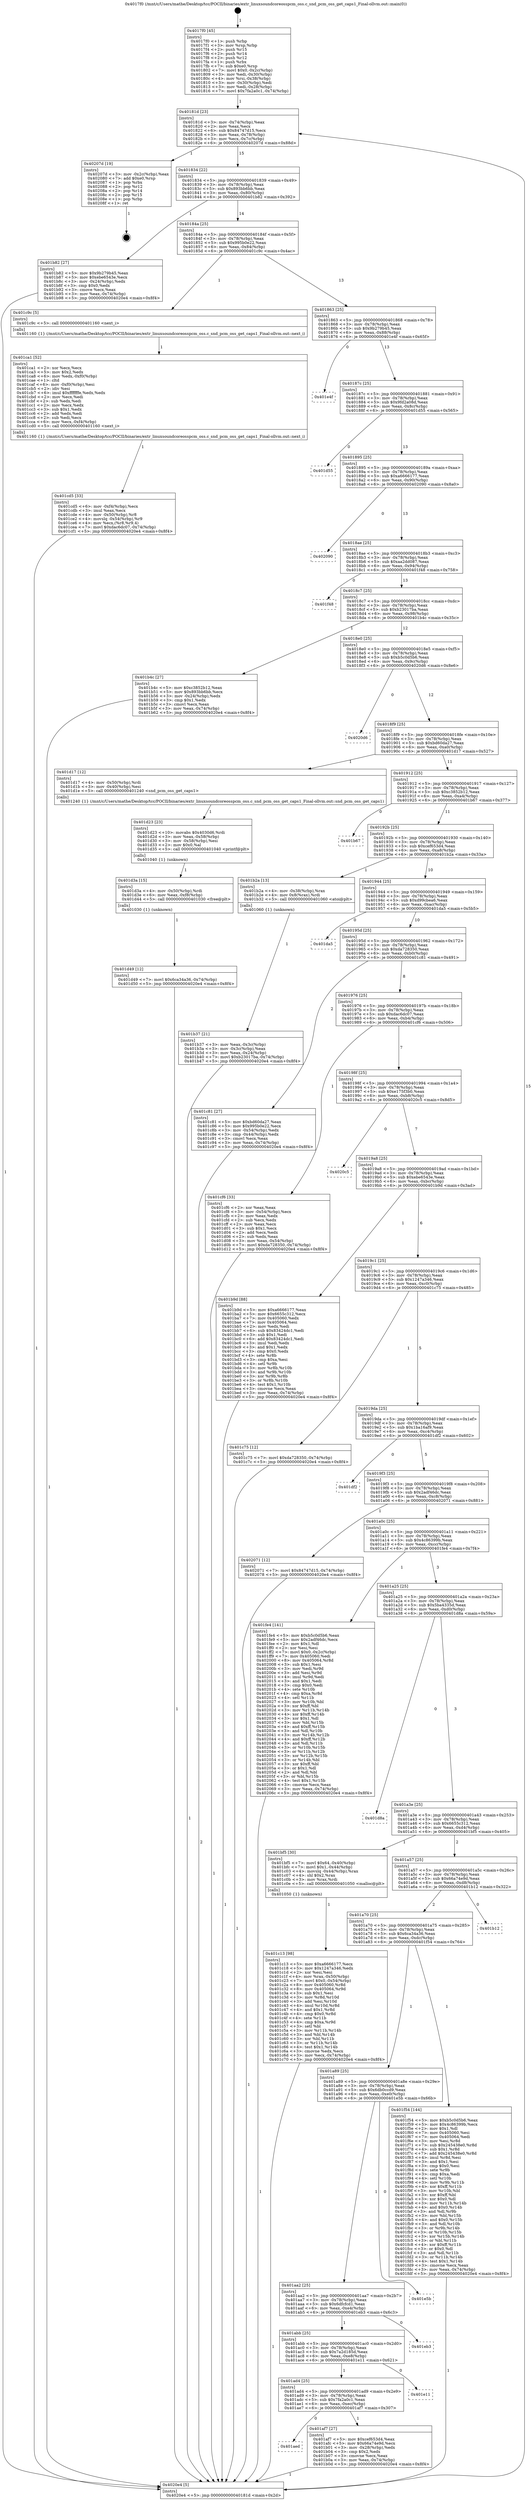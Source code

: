 digraph "0x4017f0" {
  label = "0x4017f0 (/mnt/c/Users/mathe/Desktop/tcc/POCII/binaries/extr_linuxsoundcoreosspcm_oss.c_snd_pcm_oss_get_caps1_Final-ollvm.out::main(0))"
  labelloc = "t"
  node[shape=record]

  Entry [label="",width=0.3,height=0.3,shape=circle,fillcolor=black,style=filled]
  "0x40181d" [label="{
     0x40181d [23]\l
     | [instrs]\l
     &nbsp;&nbsp;0x40181d \<+3\>: mov -0x74(%rbp),%eax\l
     &nbsp;&nbsp;0x401820 \<+2\>: mov %eax,%ecx\l
     &nbsp;&nbsp;0x401822 \<+6\>: sub $0x84747d15,%ecx\l
     &nbsp;&nbsp;0x401828 \<+3\>: mov %eax,-0x78(%rbp)\l
     &nbsp;&nbsp;0x40182b \<+3\>: mov %ecx,-0x7c(%rbp)\l
     &nbsp;&nbsp;0x40182e \<+6\>: je 000000000040207d \<main+0x88d\>\l
  }"]
  "0x40207d" [label="{
     0x40207d [19]\l
     | [instrs]\l
     &nbsp;&nbsp;0x40207d \<+3\>: mov -0x2c(%rbp),%eax\l
     &nbsp;&nbsp;0x402080 \<+7\>: add $0xe0,%rsp\l
     &nbsp;&nbsp;0x402087 \<+1\>: pop %rbx\l
     &nbsp;&nbsp;0x402088 \<+2\>: pop %r12\l
     &nbsp;&nbsp;0x40208a \<+2\>: pop %r14\l
     &nbsp;&nbsp;0x40208c \<+2\>: pop %r15\l
     &nbsp;&nbsp;0x40208e \<+1\>: pop %rbp\l
     &nbsp;&nbsp;0x40208f \<+1\>: ret\l
  }"]
  "0x401834" [label="{
     0x401834 [22]\l
     | [instrs]\l
     &nbsp;&nbsp;0x401834 \<+5\>: jmp 0000000000401839 \<main+0x49\>\l
     &nbsp;&nbsp;0x401839 \<+3\>: mov -0x78(%rbp),%eax\l
     &nbsp;&nbsp;0x40183c \<+5\>: sub $0x893bb6bb,%eax\l
     &nbsp;&nbsp;0x401841 \<+3\>: mov %eax,-0x80(%rbp)\l
     &nbsp;&nbsp;0x401844 \<+6\>: je 0000000000401b82 \<main+0x392\>\l
  }"]
  Exit [label="",width=0.3,height=0.3,shape=circle,fillcolor=black,style=filled,peripheries=2]
  "0x401b82" [label="{
     0x401b82 [27]\l
     | [instrs]\l
     &nbsp;&nbsp;0x401b82 \<+5\>: mov $0x9b279b45,%eax\l
     &nbsp;&nbsp;0x401b87 \<+5\>: mov $0xebe6543e,%ecx\l
     &nbsp;&nbsp;0x401b8c \<+3\>: mov -0x24(%rbp),%edx\l
     &nbsp;&nbsp;0x401b8f \<+3\>: cmp $0x0,%edx\l
     &nbsp;&nbsp;0x401b92 \<+3\>: cmove %ecx,%eax\l
     &nbsp;&nbsp;0x401b95 \<+3\>: mov %eax,-0x74(%rbp)\l
     &nbsp;&nbsp;0x401b98 \<+5\>: jmp 00000000004020e4 \<main+0x8f4\>\l
  }"]
  "0x40184a" [label="{
     0x40184a [25]\l
     | [instrs]\l
     &nbsp;&nbsp;0x40184a \<+5\>: jmp 000000000040184f \<main+0x5f\>\l
     &nbsp;&nbsp;0x40184f \<+3\>: mov -0x78(%rbp),%eax\l
     &nbsp;&nbsp;0x401852 \<+5\>: sub $0x995b0e22,%eax\l
     &nbsp;&nbsp;0x401857 \<+6\>: mov %eax,-0x84(%rbp)\l
     &nbsp;&nbsp;0x40185d \<+6\>: je 0000000000401c9c \<main+0x4ac\>\l
  }"]
  "0x401d49" [label="{
     0x401d49 [12]\l
     | [instrs]\l
     &nbsp;&nbsp;0x401d49 \<+7\>: movl $0x6ca34a36,-0x74(%rbp)\l
     &nbsp;&nbsp;0x401d50 \<+5\>: jmp 00000000004020e4 \<main+0x8f4\>\l
  }"]
  "0x401c9c" [label="{
     0x401c9c [5]\l
     | [instrs]\l
     &nbsp;&nbsp;0x401c9c \<+5\>: call 0000000000401160 \<next_i\>\l
     | [calls]\l
     &nbsp;&nbsp;0x401160 \{1\} (/mnt/c/Users/mathe/Desktop/tcc/POCII/binaries/extr_linuxsoundcoreosspcm_oss.c_snd_pcm_oss_get_caps1_Final-ollvm.out::next_i)\l
  }"]
  "0x401863" [label="{
     0x401863 [25]\l
     | [instrs]\l
     &nbsp;&nbsp;0x401863 \<+5\>: jmp 0000000000401868 \<main+0x78\>\l
     &nbsp;&nbsp;0x401868 \<+3\>: mov -0x78(%rbp),%eax\l
     &nbsp;&nbsp;0x40186b \<+5\>: sub $0x9b279b45,%eax\l
     &nbsp;&nbsp;0x401870 \<+6\>: mov %eax,-0x88(%rbp)\l
     &nbsp;&nbsp;0x401876 \<+6\>: je 0000000000401e4f \<main+0x65f\>\l
  }"]
  "0x401d3a" [label="{
     0x401d3a [15]\l
     | [instrs]\l
     &nbsp;&nbsp;0x401d3a \<+4\>: mov -0x50(%rbp),%rdi\l
     &nbsp;&nbsp;0x401d3e \<+6\>: mov %eax,-0xf8(%rbp)\l
     &nbsp;&nbsp;0x401d44 \<+5\>: call 0000000000401030 \<free@plt\>\l
     | [calls]\l
     &nbsp;&nbsp;0x401030 \{1\} (unknown)\l
  }"]
  "0x401e4f" [label="{
     0x401e4f\l
  }", style=dashed]
  "0x40187c" [label="{
     0x40187c [25]\l
     | [instrs]\l
     &nbsp;&nbsp;0x40187c \<+5\>: jmp 0000000000401881 \<main+0x91\>\l
     &nbsp;&nbsp;0x401881 \<+3\>: mov -0x78(%rbp),%eax\l
     &nbsp;&nbsp;0x401884 \<+5\>: sub $0x9fd2a08d,%eax\l
     &nbsp;&nbsp;0x401889 \<+6\>: mov %eax,-0x8c(%rbp)\l
     &nbsp;&nbsp;0x40188f \<+6\>: je 0000000000401d55 \<main+0x565\>\l
  }"]
  "0x401d23" [label="{
     0x401d23 [23]\l
     | [instrs]\l
     &nbsp;&nbsp;0x401d23 \<+10\>: movabs $0x4030d6,%rdi\l
     &nbsp;&nbsp;0x401d2d \<+3\>: mov %eax,-0x58(%rbp)\l
     &nbsp;&nbsp;0x401d30 \<+3\>: mov -0x58(%rbp),%esi\l
     &nbsp;&nbsp;0x401d33 \<+2\>: mov $0x0,%al\l
     &nbsp;&nbsp;0x401d35 \<+5\>: call 0000000000401040 \<printf@plt\>\l
     | [calls]\l
     &nbsp;&nbsp;0x401040 \{1\} (unknown)\l
  }"]
  "0x401d55" [label="{
     0x401d55\l
  }", style=dashed]
  "0x401895" [label="{
     0x401895 [25]\l
     | [instrs]\l
     &nbsp;&nbsp;0x401895 \<+5\>: jmp 000000000040189a \<main+0xaa\>\l
     &nbsp;&nbsp;0x40189a \<+3\>: mov -0x78(%rbp),%eax\l
     &nbsp;&nbsp;0x40189d \<+5\>: sub $0xa6666177,%eax\l
     &nbsp;&nbsp;0x4018a2 \<+6\>: mov %eax,-0x90(%rbp)\l
     &nbsp;&nbsp;0x4018a8 \<+6\>: je 0000000000402090 \<main+0x8a0\>\l
  }"]
  "0x401cd5" [label="{
     0x401cd5 [33]\l
     | [instrs]\l
     &nbsp;&nbsp;0x401cd5 \<+6\>: mov -0xf4(%rbp),%ecx\l
     &nbsp;&nbsp;0x401cdb \<+3\>: imul %eax,%ecx\l
     &nbsp;&nbsp;0x401cde \<+4\>: mov -0x50(%rbp),%r8\l
     &nbsp;&nbsp;0x401ce2 \<+4\>: movslq -0x54(%rbp),%r9\l
     &nbsp;&nbsp;0x401ce6 \<+4\>: mov %ecx,(%r8,%r9,4)\l
     &nbsp;&nbsp;0x401cea \<+7\>: movl $0xdac6dc07,-0x74(%rbp)\l
     &nbsp;&nbsp;0x401cf1 \<+5\>: jmp 00000000004020e4 \<main+0x8f4\>\l
  }"]
  "0x402090" [label="{
     0x402090\l
  }", style=dashed]
  "0x4018ae" [label="{
     0x4018ae [25]\l
     | [instrs]\l
     &nbsp;&nbsp;0x4018ae \<+5\>: jmp 00000000004018b3 \<main+0xc3\>\l
     &nbsp;&nbsp;0x4018b3 \<+3\>: mov -0x78(%rbp),%eax\l
     &nbsp;&nbsp;0x4018b6 \<+5\>: sub $0xaa2dd087,%eax\l
     &nbsp;&nbsp;0x4018bb \<+6\>: mov %eax,-0x94(%rbp)\l
     &nbsp;&nbsp;0x4018c1 \<+6\>: je 0000000000401f48 \<main+0x758\>\l
  }"]
  "0x401ca1" [label="{
     0x401ca1 [52]\l
     | [instrs]\l
     &nbsp;&nbsp;0x401ca1 \<+2\>: xor %ecx,%ecx\l
     &nbsp;&nbsp;0x401ca3 \<+5\>: mov $0x2,%edx\l
     &nbsp;&nbsp;0x401ca8 \<+6\>: mov %edx,-0xf0(%rbp)\l
     &nbsp;&nbsp;0x401cae \<+1\>: cltd\l
     &nbsp;&nbsp;0x401caf \<+6\>: mov -0xf0(%rbp),%esi\l
     &nbsp;&nbsp;0x401cb5 \<+2\>: idiv %esi\l
     &nbsp;&nbsp;0x401cb7 \<+6\>: imul $0xfffffffe,%edx,%edx\l
     &nbsp;&nbsp;0x401cbd \<+2\>: mov %ecx,%edi\l
     &nbsp;&nbsp;0x401cbf \<+2\>: sub %edx,%edi\l
     &nbsp;&nbsp;0x401cc1 \<+2\>: mov %ecx,%edx\l
     &nbsp;&nbsp;0x401cc3 \<+3\>: sub $0x1,%edx\l
     &nbsp;&nbsp;0x401cc6 \<+2\>: add %edx,%edi\l
     &nbsp;&nbsp;0x401cc8 \<+2\>: sub %edi,%ecx\l
     &nbsp;&nbsp;0x401cca \<+6\>: mov %ecx,-0xf4(%rbp)\l
     &nbsp;&nbsp;0x401cd0 \<+5\>: call 0000000000401160 \<next_i\>\l
     | [calls]\l
     &nbsp;&nbsp;0x401160 \{1\} (/mnt/c/Users/mathe/Desktop/tcc/POCII/binaries/extr_linuxsoundcoreosspcm_oss.c_snd_pcm_oss_get_caps1_Final-ollvm.out::next_i)\l
  }"]
  "0x401f48" [label="{
     0x401f48\l
  }", style=dashed]
  "0x4018c7" [label="{
     0x4018c7 [25]\l
     | [instrs]\l
     &nbsp;&nbsp;0x4018c7 \<+5\>: jmp 00000000004018cc \<main+0xdc\>\l
     &nbsp;&nbsp;0x4018cc \<+3\>: mov -0x78(%rbp),%eax\l
     &nbsp;&nbsp;0x4018cf \<+5\>: sub $0xb23017ba,%eax\l
     &nbsp;&nbsp;0x4018d4 \<+6\>: mov %eax,-0x98(%rbp)\l
     &nbsp;&nbsp;0x4018da \<+6\>: je 0000000000401b4c \<main+0x35c\>\l
  }"]
  "0x401c13" [label="{
     0x401c13 [98]\l
     | [instrs]\l
     &nbsp;&nbsp;0x401c13 \<+5\>: mov $0xa6666177,%ecx\l
     &nbsp;&nbsp;0x401c18 \<+5\>: mov $0x1247a346,%edx\l
     &nbsp;&nbsp;0x401c1d \<+2\>: xor %esi,%esi\l
     &nbsp;&nbsp;0x401c1f \<+4\>: mov %rax,-0x50(%rbp)\l
     &nbsp;&nbsp;0x401c23 \<+7\>: movl $0x0,-0x54(%rbp)\l
     &nbsp;&nbsp;0x401c2a \<+8\>: mov 0x405060,%r8d\l
     &nbsp;&nbsp;0x401c32 \<+8\>: mov 0x405064,%r9d\l
     &nbsp;&nbsp;0x401c3a \<+3\>: sub $0x1,%esi\l
     &nbsp;&nbsp;0x401c3d \<+3\>: mov %r8d,%r10d\l
     &nbsp;&nbsp;0x401c40 \<+3\>: add %esi,%r10d\l
     &nbsp;&nbsp;0x401c43 \<+4\>: imul %r10d,%r8d\l
     &nbsp;&nbsp;0x401c47 \<+4\>: and $0x1,%r8d\l
     &nbsp;&nbsp;0x401c4b \<+4\>: cmp $0x0,%r8d\l
     &nbsp;&nbsp;0x401c4f \<+4\>: sete %r11b\l
     &nbsp;&nbsp;0x401c53 \<+4\>: cmp $0xa,%r9d\l
     &nbsp;&nbsp;0x401c57 \<+3\>: setl %bl\l
     &nbsp;&nbsp;0x401c5a \<+3\>: mov %r11b,%r14b\l
     &nbsp;&nbsp;0x401c5d \<+3\>: and %bl,%r14b\l
     &nbsp;&nbsp;0x401c60 \<+3\>: xor %bl,%r11b\l
     &nbsp;&nbsp;0x401c63 \<+3\>: or %r11b,%r14b\l
     &nbsp;&nbsp;0x401c66 \<+4\>: test $0x1,%r14b\l
     &nbsp;&nbsp;0x401c6a \<+3\>: cmovne %edx,%ecx\l
     &nbsp;&nbsp;0x401c6d \<+3\>: mov %ecx,-0x74(%rbp)\l
     &nbsp;&nbsp;0x401c70 \<+5\>: jmp 00000000004020e4 \<main+0x8f4\>\l
  }"]
  "0x401b4c" [label="{
     0x401b4c [27]\l
     | [instrs]\l
     &nbsp;&nbsp;0x401b4c \<+5\>: mov $0xc3852b12,%eax\l
     &nbsp;&nbsp;0x401b51 \<+5\>: mov $0x893bb6bb,%ecx\l
     &nbsp;&nbsp;0x401b56 \<+3\>: mov -0x24(%rbp),%edx\l
     &nbsp;&nbsp;0x401b59 \<+3\>: cmp $0x1,%edx\l
     &nbsp;&nbsp;0x401b5c \<+3\>: cmovl %ecx,%eax\l
     &nbsp;&nbsp;0x401b5f \<+3\>: mov %eax,-0x74(%rbp)\l
     &nbsp;&nbsp;0x401b62 \<+5\>: jmp 00000000004020e4 \<main+0x8f4\>\l
  }"]
  "0x4018e0" [label="{
     0x4018e0 [25]\l
     | [instrs]\l
     &nbsp;&nbsp;0x4018e0 \<+5\>: jmp 00000000004018e5 \<main+0xf5\>\l
     &nbsp;&nbsp;0x4018e5 \<+3\>: mov -0x78(%rbp),%eax\l
     &nbsp;&nbsp;0x4018e8 \<+5\>: sub $0xb5c0d5b6,%eax\l
     &nbsp;&nbsp;0x4018ed \<+6\>: mov %eax,-0x9c(%rbp)\l
     &nbsp;&nbsp;0x4018f3 \<+6\>: je 00000000004020d6 \<main+0x8e6\>\l
  }"]
  "0x401b37" [label="{
     0x401b37 [21]\l
     | [instrs]\l
     &nbsp;&nbsp;0x401b37 \<+3\>: mov %eax,-0x3c(%rbp)\l
     &nbsp;&nbsp;0x401b3a \<+3\>: mov -0x3c(%rbp),%eax\l
     &nbsp;&nbsp;0x401b3d \<+3\>: mov %eax,-0x24(%rbp)\l
     &nbsp;&nbsp;0x401b40 \<+7\>: movl $0xb23017ba,-0x74(%rbp)\l
     &nbsp;&nbsp;0x401b47 \<+5\>: jmp 00000000004020e4 \<main+0x8f4\>\l
  }"]
  "0x4020d6" [label="{
     0x4020d6\l
  }", style=dashed]
  "0x4018f9" [label="{
     0x4018f9 [25]\l
     | [instrs]\l
     &nbsp;&nbsp;0x4018f9 \<+5\>: jmp 00000000004018fe \<main+0x10e\>\l
     &nbsp;&nbsp;0x4018fe \<+3\>: mov -0x78(%rbp),%eax\l
     &nbsp;&nbsp;0x401901 \<+5\>: sub $0xbd60da27,%eax\l
     &nbsp;&nbsp;0x401906 \<+6\>: mov %eax,-0xa0(%rbp)\l
     &nbsp;&nbsp;0x40190c \<+6\>: je 0000000000401d17 \<main+0x527\>\l
  }"]
  "0x4017f0" [label="{
     0x4017f0 [45]\l
     | [instrs]\l
     &nbsp;&nbsp;0x4017f0 \<+1\>: push %rbp\l
     &nbsp;&nbsp;0x4017f1 \<+3\>: mov %rsp,%rbp\l
     &nbsp;&nbsp;0x4017f4 \<+2\>: push %r15\l
     &nbsp;&nbsp;0x4017f6 \<+2\>: push %r14\l
     &nbsp;&nbsp;0x4017f8 \<+2\>: push %r12\l
     &nbsp;&nbsp;0x4017fa \<+1\>: push %rbx\l
     &nbsp;&nbsp;0x4017fb \<+7\>: sub $0xe0,%rsp\l
     &nbsp;&nbsp;0x401802 \<+7\>: movl $0x0,-0x2c(%rbp)\l
     &nbsp;&nbsp;0x401809 \<+3\>: mov %edi,-0x30(%rbp)\l
     &nbsp;&nbsp;0x40180c \<+4\>: mov %rsi,-0x38(%rbp)\l
     &nbsp;&nbsp;0x401810 \<+3\>: mov -0x30(%rbp),%edi\l
     &nbsp;&nbsp;0x401813 \<+3\>: mov %edi,-0x28(%rbp)\l
     &nbsp;&nbsp;0x401816 \<+7\>: movl $0x7fa2a0c1,-0x74(%rbp)\l
  }"]
  "0x401d17" [label="{
     0x401d17 [12]\l
     | [instrs]\l
     &nbsp;&nbsp;0x401d17 \<+4\>: mov -0x50(%rbp),%rdi\l
     &nbsp;&nbsp;0x401d1b \<+3\>: mov -0x40(%rbp),%esi\l
     &nbsp;&nbsp;0x401d1e \<+5\>: call 0000000000401240 \<snd_pcm_oss_get_caps1\>\l
     | [calls]\l
     &nbsp;&nbsp;0x401240 \{1\} (/mnt/c/Users/mathe/Desktop/tcc/POCII/binaries/extr_linuxsoundcoreosspcm_oss.c_snd_pcm_oss_get_caps1_Final-ollvm.out::snd_pcm_oss_get_caps1)\l
  }"]
  "0x401912" [label="{
     0x401912 [25]\l
     | [instrs]\l
     &nbsp;&nbsp;0x401912 \<+5\>: jmp 0000000000401917 \<main+0x127\>\l
     &nbsp;&nbsp;0x401917 \<+3\>: mov -0x78(%rbp),%eax\l
     &nbsp;&nbsp;0x40191a \<+5\>: sub $0xc3852b12,%eax\l
     &nbsp;&nbsp;0x40191f \<+6\>: mov %eax,-0xa4(%rbp)\l
     &nbsp;&nbsp;0x401925 \<+6\>: je 0000000000401b67 \<main+0x377\>\l
  }"]
  "0x4020e4" [label="{
     0x4020e4 [5]\l
     | [instrs]\l
     &nbsp;&nbsp;0x4020e4 \<+5\>: jmp 000000000040181d \<main+0x2d\>\l
  }"]
  "0x401b67" [label="{
     0x401b67\l
  }", style=dashed]
  "0x40192b" [label="{
     0x40192b [25]\l
     | [instrs]\l
     &nbsp;&nbsp;0x40192b \<+5\>: jmp 0000000000401930 \<main+0x140\>\l
     &nbsp;&nbsp;0x401930 \<+3\>: mov -0x78(%rbp),%eax\l
     &nbsp;&nbsp;0x401933 \<+5\>: sub $0xcef653d4,%eax\l
     &nbsp;&nbsp;0x401938 \<+6\>: mov %eax,-0xa8(%rbp)\l
     &nbsp;&nbsp;0x40193e \<+6\>: je 0000000000401b2a \<main+0x33a\>\l
  }"]
  "0x401aed" [label="{
     0x401aed\l
  }", style=dashed]
  "0x401b2a" [label="{
     0x401b2a [13]\l
     | [instrs]\l
     &nbsp;&nbsp;0x401b2a \<+4\>: mov -0x38(%rbp),%rax\l
     &nbsp;&nbsp;0x401b2e \<+4\>: mov 0x8(%rax),%rdi\l
     &nbsp;&nbsp;0x401b32 \<+5\>: call 0000000000401060 \<atoi@plt\>\l
     | [calls]\l
     &nbsp;&nbsp;0x401060 \{1\} (unknown)\l
  }"]
  "0x401944" [label="{
     0x401944 [25]\l
     | [instrs]\l
     &nbsp;&nbsp;0x401944 \<+5\>: jmp 0000000000401949 \<main+0x159\>\l
     &nbsp;&nbsp;0x401949 \<+3\>: mov -0x78(%rbp),%eax\l
     &nbsp;&nbsp;0x40194c \<+5\>: sub $0xd99cbea6,%eax\l
     &nbsp;&nbsp;0x401951 \<+6\>: mov %eax,-0xac(%rbp)\l
     &nbsp;&nbsp;0x401957 \<+6\>: je 0000000000401da5 \<main+0x5b5\>\l
  }"]
  "0x401af7" [label="{
     0x401af7 [27]\l
     | [instrs]\l
     &nbsp;&nbsp;0x401af7 \<+5\>: mov $0xcef653d4,%eax\l
     &nbsp;&nbsp;0x401afc \<+5\>: mov $0x66a74e9d,%ecx\l
     &nbsp;&nbsp;0x401b01 \<+3\>: mov -0x28(%rbp),%edx\l
     &nbsp;&nbsp;0x401b04 \<+3\>: cmp $0x2,%edx\l
     &nbsp;&nbsp;0x401b07 \<+3\>: cmovne %ecx,%eax\l
     &nbsp;&nbsp;0x401b0a \<+3\>: mov %eax,-0x74(%rbp)\l
     &nbsp;&nbsp;0x401b0d \<+5\>: jmp 00000000004020e4 \<main+0x8f4\>\l
  }"]
  "0x401da5" [label="{
     0x401da5\l
  }", style=dashed]
  "0x40195d" [label="{
     0x40195d [25]\l
     | [instrs]\l
     &nbsp;&nbsp;0x40195d \<+5\>: jmp 0000000000401962 \<main+0x172\>\l
     &nbsp;&nbsp;0x401962 \<+3\>: mov -0x78(%rbp),%eax\l
     &nbsp;&nbsp;0x401965 \<+5\>: sub $0xda728350,%eax\l
     &nbsp;&nbsp;0x40196a \<+6\>: mov %eax,-0xb0(%rbp)\l
     &nbsp;&nbsp;0x401970 \<+6\>: je 0000000000401c81 \<main+0x491\>\l
  }"]
  "0x401ad4" [label="{
     0x401ad4 [25]\l
     | [instrs]\l
     &nbsp;&nbsp;0x401ad4 \<+5\>: jmp 0000000000401ad9 \<main+0x2e9\>\l
     &nbsp;&nbsp;0x401ad9 \<+3\>: mov -0x78(%rbp),%eax\l
     &nbsp;&nbsp;0x401adc \<+5\>: sub $0x7fa2a0c1,%eax\l
     &nbsp;&nbsp;0x401ae1 \<+6\>: mov %eax,-0xec(%rbp)\l
     &nbsp;&nbsp;0x401ae7 \<+6\>: je 0000000000401af7 \<main+0x307\>\l
  }"]
  "0x401c81" [label="{
     0x401c81 [27]\l
     | [instrs]\l
     &nbsp;&nbsp;0x401c81 \<+5\>: mov $0xbd60da27,%eax\l
     &nbsp;&nbsp;0x401c86 \<+5\>: mov $0x995b0e22,%ecx\l
     &nbsp;&nbsp;0x401c8b \<+3\>: mov -0x54(%rbp),%edx\l
     &nbsp;&nbsp;0x401c8e \<+3\>: cmp -0x44(%rbp),%edx\l
     &nbsp;&nbsp;0x401c91 \<+3\>: cmovl %ecx,%eax\l
     &nbsp;&nbsp;0x401c94 \<+3\>: mov %eax,-0x74(%rbp)\l
     &nbsp;&nbsp;0x401c97 \<+5\>: jmp 00000000004020e4 \<main+0x8f4\>\l
  }"]
  "0x401976" [label="{
     0x401976 [25]\l
     | [instrs]\l
     &nbsp;&nbsp;0x401976 \<+5\>: jmp 000000000040197b \<main+0x18b\>\l
     &nbsp;&nbsp;0x40197b \<+3\>: mov -0x78(%rbp),%eax\l
     &nbsp;&nbsp;0x40197e \<+5\>: sub $0xdac6dc07,%eax\l
     &nbsp;&nbsp;0x401983 \<+6\>: mov %eax,-0xb4(%rbp)\l
     &nbsp;&nbsp;0x401989 \<+6\>: je 0000000000401cf6 \<main+0x506\>\l
  }"]
  "0x401e11" [label="{
     0x401e11\l
  }", style=dashed]
  "0x401cf6" [label="{
     0x401cf6 [33]\l
     | [instrs]\l
     &nbsp;&nbsp;0x401cf6 \<+2\>: xor %eax,%eax\l
     &nbsp;&nbsp;0x401cf8 \<+3\>: mov -0x54(%rbp),%ecx\l
     &nbsp;&nbsp;0x401cfb \<+2\>: mov %eax,%edx\l
     &nbsp;&nbsp;0x401cfd \<+2\>: sub %ecx,%edx\l
     &nbsp;&nbsp;0x401cff \<+2\>: mov %eax,%ecx\l
     &nbsp;&nbsp;0x401d01 \<+3\>: sub $0x1,%ecx\l
     &nbsp;&nbsp;0x401d04 \<+2\>: add %ecx,%edx\l
     &nbsp;&nbsp;0x401d06 \<+2\>: sub %edx,%eax\l
     &nbsp;&nbsp;0x401d08 \<+3\>: mov %eax,-0x54(%rbp)\l
     &nbsp;&nbsp;0x401d0b \<+7\>: movl $0xda728350,-0x74(%rbp)\l
     &nbsp;&nbsp;0x401d12 \<+5\>: jmp 00000000004020e4 \<main+0x8f4\>\l
  }"]
  "0x40198f" [label="{
     0x40198f [25]\l
     | [instrs]\l
     &nbsp;&nbsp;0x40198f \<+5\>: jmp 0000000000401994 \<main+0x1a4\>\l
     &nbsp;&nbsp;0x401994 \<+3\>: mov -0x78(%rbp),%eax\l
     &nbsp;&nbsp;0x401997 \<+5\>: sub $0xe175f3b0,%eax\l
     &nbsp;&nbsp;0x40199c \<+6\>: mov %eax,-0xb8(%rbp)\l
     &nbsp;&nbsp;0x4019a2 \<+6\>: je 00000000004020c5 \<main+0x8d5\>\l
  }"]
  "0x401abb" [label="{
     0x401abb [25]\l
     | [instrs]\l
     &nbsp;&nbsp;0x401abb \<+5\>: jmp 0000000000401ac0 \<main+0x2d0\>\l
     &nbsp;&nbsp;0x401ac0 \<+3\>: mov -0x78(%rbp),%eax\l
     &nbsp;&nbsp;0x401ac3 \<+5\>: sub $0x7a2d185d,%eax\l
     &nbsp;&nbsp;0x401ac8 \<+6\>: mov %eax,-0xe8(%rbp)\l
     &nbsp;&nbsp;0x401ace \<+6\>: je 0000000000401e11 \<main+0x621\>\l
  }"]
  "0x4020c5" [label="{
     0x4020c5\l
  }", style=dashed]
  "0x4019a8" [label="{
     0x4019a8 [25]\l
     | [instrs]\l
     &nbsp;&nbsp;0x4019a8 \<+5\>: jmp 00000000004019ad \<main+0x1bd\>\l
     &nbsp;&nbsp;0x4019ad \<+3\>: mov -0x78(%rbp),%eax\l
     &nbsp;&nbsp;0x4019b0 \<+5\>: sub $0xebe6543e,%eax\l
     &nbsp;&nbsp;0x4019b5 \<+6\>: mov %eax,-0xbc(%rbp)\l
     &nbsp;&nbsp;0x4019bb \<+6\>: je 0000000000401b9d \<main+0x3ad\>\l
  }"]
  "0x401eb3" [label="{
     0x401eb3\l
  }", style=dashed]
  "0x401b9d" [label="{
     0x401b9d [88]\l
     | [instrs]\l
     &nbsp;&nbsp;0x401b9d \<+5\>: mov $0xa6666177,%eax\l
     &nbsp;&nbsp;0x401ba2 \<+5\>: mov $0x6655c312,%ecx\l
     &nbsp;&nbsp;0x401ba7 \<+7\>: mov 0x405060,%edx\l
     &nbsp;&nbsp;0x401bae \<+7\>: mov 0x405064,%esi\l
     &nbsp;&nbsp;0x401bb5 \<+2\>: mov %edx,%edi\l
     &nbsp;&nbsp;0x401bb7 \<+6\>: sub $0x83424dc1,%edi\l
     &nbsp;&nbsp;0x401bbd \<+3\>: sub $0x1,%edi\l
     &nbsp;&nbsp;0x401bc0 \<+6\>: add $0x83424dc1,%edi\l
     &nbsp;&nbsp;0x401bc6 \<+3\>: imul %edi,%edx\l
     &nbsp;&nbsp;0x401bc9 \<+3\>: and $0x1,%edx\l
     &nbsp;&nbsp;0x401bcc \<+3\>: cmp $0x0,%edx\l
     &nbsp;&nbsp;0x401bcf \<+4\>: sete %r8b\l
     &nbsp;&nbsp;0x401bd3 \<+3\>: cmp $0xa,%esi\l
     &nbsp;&nbsp;0x401bd6 \<+4\>: setl %r9b\l
     &nbsp;&nbsp;0x401bda \<+3\>: mov %r8b,%r10b\l
     &nbsp;&nbsp;0x401bdd \<+3\>: and %r9b,%r10b\l
     &nbsp;&nbsp;0x401be0 \<+3\>: xor %r9b,%r8b\l
     &nbsp;&nbsp;0x401be3 \<+3\>: or %r8b,%r10b\l
     &nbsp;&nbsp;0x401be6 \<+4\>: test $0x1,%r10b\l
     &nbsp;&nbsp;0x401bea \<+3\>: cmovne %ecx,%eax\l
     &nbsp;&nbsp;0x401bed \<+3\>: mov %eax,-0x74(%rbp)\l
     &nbsp;&nbsp;0x401bf0 \<+5\>: jmp 00000000004020e4 \<main+0x8f4\>\l
  }"]
  "0x4019c1" [label="{
     0x4019c1 [25]\l
     | [instrs]\l
     &nbsp;&nbsp;0x4019c1 \<+5\>: jmp 00000000004019c6 \<main+0x1d6\>\l
     &nbsp;&nbsp;0x4019c6 \<+3\>: mov -0x78(%rbp),%eax\l
     &nbsp;&nbsp;0x4019c9 \<+5\>: sub $0x1247a346,%eax\l
     &nbsp;&nbsp;0x4019ce \<+6\>: mov %eax,-0xc0(%rbp)\l
     &nbsp;&nbsp;0x4019d4 \<+6\>: je 0000000000401c75 \<main+0x485\>\l
  }"]
  "0x401aa2" [label="{
     0x401aa2 [25]\l
     | [instrs]\l
     &nbsp;&nbsp;0x401aa2 \<+5\>: jmp 0000000000401aa7 \<main+0x2b7\>\l
     &nbsp;&nbsp;0x401aa7 \<+3\>: mov -0x78(%rbp),%eax\l
     &nbsp;&nbsp;0x401aaa \<+5\>: sub $0x6dfcfcd1,%eax\l
     &nbsp;&nbsp;0x401aaf \<+6\>: mov %eax,-0xe4(%rbp)\l
     &nbsp;&nbsp;0x401ab5 \<+6\>: je 0000000000401eb3 \<main+0x6c3\>\l
  }"]
  "0x401c75" [label="{
     0x401c75 [12]\l
     | [instrs]\l
     &nbsp;&nbsp;0x401c75 \<+7\>: movl $0xda728350,-0x74(%rbp)\l
     &nbsp;&nbsp;0x401c7c \<+5\>: jmp 00000000004020e4 \<main+0x8f4\>\l
  }"]
  "0x4019da" [label="{
     0x4019da [25]\l
     | [instrs]\l
     &nbsp;&nbsp;0x4019da \<+5\>: jmp 00000000004019df \<main+0x1ef\>\l
     &nbsp;&nbsp;0x4019df \<+3\>: mov -0x78(%rbp),%eax\l
     &nbsp;&nbsp;0x4019e2 \<+5\>: sub $0x1ba16af9,%eax\l
     &nbsp;&nbsp;0x4019e7 \<+6\>: mov %eax,-0xc4(%rbp)\l
     &nbsp;&nbsp;0x4019ed \<+6\>: je 0000000000401df2 \<main+0x602\>\l
  }"]
  "0x401e5b" [label="{
     0x401e5b\l
  }", style=dashed]
  "0x401df2" [label="{
     0x401df2\l
  }", style=dashed]
  "0x4019f3" [label="{
     0x4019f3 [25]\l
     | [instrs]\l
     &nbsp;&nbsp;0x4019f3 \<+5\>: jmp 00000000004019f8 \<main+0x208\>\l
     &nbsp;&nbsp;0x4019f8 \<+3\>: mov -0x78(%rbp),%eax\l
     &nbsp;&nbsp;0x4019fb \<+5\>: sub $0x2adf46dc,%eax\l
     &nbsp;&nbsp;0x401a00 \<+6\>: mov %eax,-0xc8(%rbp)\l
     &nbsp;&nbsp;0x401a06 \<+6\>: je 0000000000402071 \<main+0x881\>\l
  }"]
  "0x401a89" [label="{
     0x401a89 [25]\l
     | [instrs]\l
     &nbsp;&nbsp;0x401a89 \<+5\>: jmp 0000000000401a8e \<main+0x29e\>\l
     &nbsp;&nbsp;0x401a8e \<+3\>: mov -0x78(%rbp),%eax\l
     &nbsp;&nbsp;0x401a91 \<+5\>: sub $0x6db0ccd9,%eax\l
     &nbsp;&nbsp;0x401a96 \<+6\>: mov %eax,-0xe0(%rbp)\l
     &nbsp;&nbsp;0x401a9c \<+6\>: je 0000000000401e5b \<main+0x66b\>\l
  }"]
  "0x402071" [label="{
     0x402071 [12]\l
     | [instrs]\l
     &nbsp;&nbsp;0x402071 \<+7\>: movl $0x84747d15,-0x74(%rbp)\l
     &nbsp;&nbsp;0x402078 \<+5\>: jmp 00000000004020e4 \<main+0x8f4\>\l
  }"]
  "0x401a0c" [label="{
     0x401a0c [25]\l
     | [instrs]\l
     &nbsp;&nbsp;0x401a0c \<+5\>: jmp 0000000000401a11 \<main+0x221\>\l
     &nbsp;&nbsp;0x401a11 \<+3\>: mov -0x78(%rbp),%eax\l
     &nbsp;&nbsp;0x401a14 \<+5\>: sub $0x4c86399b,%eax\l
     &nbsp;&nbsp;0x401a19 \<+6\>: mov %eax,-0xcc(%rbp)\l
     &nbsp;&nbsp;0x401a1f \<+6\>: je 0000000000401fe4 \<main+0x7f4\>\l
  }"]
  "0x401f54" [label="{
     0x401f54 [144]\l
     | [instrs]\l
     &nbsp;&nbsp;0x401f54 \<+5\>: mov $0xb5c0d5b6,%eax\l
     &nbsp;&nbsp;0x401f59 \<+5\>: mov $0x4c86399b,%ecx\l
     &nbsp;&nbsp;0x401f5e \<+2\>: mov $0x1,%dl\l
     &nbsp;&nbsp;0x401f60 \<+7\>: mov 0x405060,%esi\l
     &nbsp;&nbsp;0x401f67 \<+7\>: mov 0x405064,%edi\l
     &nbsp;&nbsp;0x401f6e \<+3\>: mov %esi,%r8d\l
     &nbsp;&nbsp;0x401f71 \<+7\>: sub $0x245438e0,%r8d\l
     &nbsp;&nbsp;0x401f78 \<+4\>: sub $0x1,%r8d\l
     &nbsp;&nbsp;0x401f7c \<+7\>: add $0x245438e0,%r8d\l
     &nbsp;&nbsp;0x401f83 \<+4\>: imul %r8d,%esi\l
     &nbsp;&nbsp;0x401f87 \<+3\>: and $0x1,%esi\l
     &nbsp;&nbsp;0x401f8a \<+3\>: cmp $0x0,%esi\l
     &nbsp;&nbsp;0x401f8d \<+4\>: sete %r9b\l
     &nbsp;&nbsp;0x401f91 \<+3\>: cmp $0xa,%edi\l
     &nbsp;&nbsp;0x401f94 \<+4\>: setl %r10b\l
     &nbsp;&nbsp;0x401f98 \<+3\>: mov %r9b,%r11b\l
     &nbsp;&nbsp;0x401f9b \<+4\>: xor $0xff,%r11b\l
     &nbsp;&nbsp;0x401f9f \<+3\>: mov %r10b,%bl\l
     &nbsp;&nbsp;0x401fa2 \<+3\>: xor $0xff,%bl\l
     &nbsp;&nbsp;0x401fa5 \<+3\>: xor $0x0,%dl\l
     &nbsp;&nbsp;0x401fa8 \<+3\>: mov %r11b,%r14b\l
     &nbsp;&nbsp;0x401fab \<+4\>: and $0x0,%r14b\l
     &nbsp;&nbsp;0x401faf \<+3\>: and %dl,%r9b\l
     &nbsp;&nbsp;0x401fb2 \<+3\>: mov %bl,%r15b\l
     &nbsp;&nbsp;0x401fb5 \<+4\>: and $0x0,%r15b\l
     &nbsp;&nbsp;0x401fb9 \<+3\>: and %dl,%r10b\l
     &nbsp;&nbsp;0x401fbc \<+3\>: or %r9b,%r14b\l
     &nbsp;&nbsp;0x401fbf \<+3\>: or %r10b,%r15b\l
     &nbsp;&nbsp;0x401fc2 \<+3\>: xor %r15b,%r14b\l
     &nbsp;&nbsp;0x401fc5 \<+3\>: or %bl,%r11b\l
     &nbsp;&nbsp;0x401fc8 \<+4\>: xor $0xff,%r11b\l
     &nbsp;&nbsp;0x401fcc \<+3\>: or $0x0,%dl\l
     &nbsp;&nbsp;0x401fcf \<+3\>: and %dl,%r11b\l
     &nbsp;&nbsp;0x401fd2 \<+3\>: or %r11b,%r14b\l
     &nbsp;&nbsp;0x401fd5 \<+4\>: test $0x1,%r14b\l
     &nbsp;&nbsp;0x401fd9 \<+3\>: cmovne %ecx,%eax\l
     &nbsp;&nbsp;0x401fdc \<+3\>: mov %eax,-0x74(%rbp)\l
     &nbsp;&nbsp;0x401fdf \<+5\>: jmp 00000000004020e4 \<main+0x8f4\>\l
  }"]
  "0x401fe4" [label="{
     0x401fe4 [141]\l
     | [instrs]\l
     &nbsp;&nbsp;0x401fe4 \<+5\>: mov $0xb5c0d5b6,%eax\l
     &nbsp;&nbsp;0x401fe9 \<+5\>: mov $0x2adf46dc,%ecx\l
     &nbsp;&nbsp;0x401fee \<+2\>: mov $0x1,%dl\l
     &nbsp;&nbsp;0x401ff0 \<+2\>: xor %esi,%esi\l
     &nbsp;&nbsp;0x401ff2 \<+7\>: movl $0x0,-0x2c(%rbp)\l
     &nbsp;&nbsp;0x401ff9 \<+7\>: mov 0x405060,%edi\l
     &nbsp;&nbsp;0x402000 \<+8\>: mov 0x405064,%r8d\l
     &nbsp;&nbsp;0x402008 \<+3\>: sub $0x1,%esi\l
     &nbsp;&nbsp;0x40200b \<+3\>: mov %edi,%r9d\l
     &nbsp;&nbsp;0x40200e \<+3\>: add %esi,%r9d\l
     &nbsp;&nbsp;0x402011 \<+4\>: imul %r9d,%edi\l
     &nbsp;&nbsp;0x402015 \<+3\>: and $0x1,%edi\l
     &nbsp;&nbsp;0x402018 \<+3\>: cmp $0x0,%edi\l
     &nbsp;&nbsp;0x40201b \<+4\>: sete %r10b\l
     &nbsp;&nbsp;0x40201f \<+4\>: cmp $0xa,%r8d\l
     &nbsp;&nbsp;0x402023 \<+4\>: setl %r11b\l
     &nbsp;&nbsp;0x402027 \<+3\>: mov %r10b,%bl\l
     &nbsp;&nbsp;0x40202a \<+3\>: xor $0xff,%bl\l
     &nbsp;&nbsp;0x40202d \<+3\>: mov %r11b,%r14b\l
     &nbsp;&nbsp;0x402030 \<+4\>: xor $0xff,%r14b\l
     &nbsp;&nbsp;0x402034 \<+3\>: xor $0x1,%dl\l
     &nbsp;&nbsp;0x402037 \<+3\>: mov %bl,%r15b\l
     &nbsp;&nbsp;0x40203a \<+4\>: and $0xff,%r15b\l
     &nbsp;&nbsp;0x40203e \<+3\>: and %dl,%r10b\l
     &nbsp;&nbsp;0x402041 \<+3\>: mov %r14b,%r12b\l
     &nbsp;&nbsp;0x402044 \<+4\>: and $0xff,%r12b\l
     &nbsp;&nbsp;0x402048 \<+3\>: and %dl,%r11b\l
     &nbsp;&nbsp;0x40204b \<+3\>: or %r10b,%r15b\l
     &nbsp;&nbsp;0x40204e \<+3\>: or %r11b,%r12b\l
     &nbsp;&nbsp;0x402051 \<+3\>: xor %r12b,%r15b\l
     &nbsp;&nbsp;0x402054 \<+3\>: or %r14b,%bl\l
     &nbsp;&nbsp;0x402057 \<+3\>: xor $0xff,%bl\l
     &nbsp;&nbsp;0x40205a \<+3\>: or $0x1,%dl\l
     &nbsp;&nbsp;0x40205d \<+2\>: and %dl,%bl\l
     &nbsp;&nbsp;0x40205f \<+3\>: or %bl,%r15b\l
     &nbsp;&nbsp;0x402062 \<+4\>: test $0x1,%r15b\l
     &nbsp;&nbsp;0x402066 \<+3\>: cmovne %ecx,%eax\l
     &nbsp;&nbsp;0x402069 \<+3\>: mov %eax,-0x74(%rbp)\l
     &nbsp;&nbsp;0x40206c \<+5\>: jmp 00000000004020e4 \<main+0x8f4\>\l
  }"]
  "0x401a25" [label="{
     0x401a25 [25]\l
     | [instrs]\l
     &nbsp;&nbsp;0x401a25 \<+5\>: jmp 0000000000401a2a \<main+0x23a\>\l
     &nbsp;&nbsp;0x401a2a \<+3\>: mov -0x78(%rbp),%eax\l
     &nbsp;&nbsp;0x401a2d \<+5\>: sub $0x5ba4335d,%eax\l
     &nbsp;&nbsp;0x401a32 \<+6\>: mov %eax,-0xd0(%rbp)\l
     &nbsp;&nbsp;0x401a38 \<+6\>: je 0000000000401d8a \<main+0x59a\>\l
  }"]
  "0x401a70" [label="{
     0x401a70 [25]\l
     | [instrs]\l
     &nbsp;&nbsp;0x401a70 \<+5\>: jmp 0000000000401a75 \<main+0x285\>\l
     &nbsp;&nbsp;0x401a75 \<+3\>: mov -0x78(%rbp),%eax\l
     &nbsp;&nbsp;0x401a78 \<+5\>: sub $0x6ca34a36,%eax\l
     &nbsp;&nbsp;0x401a7d \<+6\>: mov %eax,-0xdc(%rbp)\l
     &nbsp;&nbsp;0x401a83 \<+6\>: je 0000000000401f54 \<main+0x764\>\l
  }"]
  "0x401d8a" [label="{
     0x401d8a\l
  }", style=dashed]
  "0x401a3e" [label="{
     0x401a3e [25]\l
     | [instrs]\l
     &nbsp;&nbsp;0x401a3e \<+5\>: jmp 0000000000401a43 \<main+0x253\>\l
     &nbsp;&nbsp;0x401a43 \<+3\>: mov -0x78(%rbp),%eax\l
     &nbsp;&nbsp;0x401a46 \<+5\>: sub $0x6655c312,%eax\l
     &nbsp;&nbsp;0x401a4b \<+6\>: mov %eax,-0xd4(%rbp)\l
     &nbsp;&nbsp;0x401a51 \<+6\>: je 0000000000401bf5 \<main+0x405\>\l
  }"]
  "0x401b12" [label="{
     0x401b12\l
  }", style=dashed]
  "0x401bf5" [label="{
     0x401bf5 [30]\l
     | [instrs]\l
     &nbsp;&nbsp;0x401bf5 \<+7\>: movl $0x64,-0x40(%rbp)\l
     &nbsp;&nbsp;0x401bfc \<+7\>: movl $0x1,-0x44(%rbp)\l
     &nbsp;&nbsp;0x401c03 \<+4\>: movslq -0x44(%rbp),%rax\l
     &nbsp;&nbsp;0x401c07 \<+4\>: shl $0x2,%rax\l
     &nbsp;&nbsp;0x401c0b \<+3\>: mov %rax,%rdi\l
     &nbsp;&nbsp;0x401c0e \<+5\>: call 0000000000401050 \<malloc@plt\>\l
     | [calls]\l
     &nbsp;&nbsp;0x401050 \{1\} (unknown)\l
  }"]
  "0x401a57" [label="{
     0x401a57 [25]\l
     | [instrs]\l
     &nbsp;&nbsp;0x401a57 \<+5\>: jmp 0000000000401a5c \<main+0x26c\>\l
     &nbsp;&nbsp;0x401a5c \<+3\>: mov -0x78(%rbp),%eax\l
     &nbsp;&nbsp;0x401a5f \<+5\>: sub $0x66a74e9d,%eax\l
     &nbsp;&nbsp;0x401a64 \<+6\>: mov %eax,-0xd8(%rbp)\l
     &nbsp;&nbsp;0x401a6a \<+6\>: je 0000000000401b12 \<main+0x322\>\l
  }"]
  Entry -> "0x4017f0" [label=" 1"]
  "0x40181d" -> "0x40207d" [label=" 1"]
  "0x40181d" -> "0x401834" [label=" 15"]
  "0x40207d" -> Exit [label=" 1"]
  "0x401834" -> "0x401b82" [label=" 1"]
  "0x401834" -> "0x40184a" [label=" 14"]
  "0x402071" -> "0x4020e4" [label=" 1"]
  "0x40184a" -> "0x401c9c" [label=" 1"]
  "0x40184a" -> "0x401863" [label=" 13"]
  "0x401fe4" -> "0x4020e4" [label=" 1"]
  "0x401863" -> "0x401e4f" [label=" 0"]
  "0x401863" -> "0x40187c" [label=" 13"]
  "0x401f54" -> "0x4020e4" [label=" 1"]
  "0x40187c" -> "0x401d55" [label=" 0"]
  "0x40187c" -> "0x401895" [label=" 13"]
  "0x401d49" -> "0x4020e4" [label=" 1"]
  "0x401895" -> "0x402090" [label=" 0"]
  "0x401895" -> "0x4018ae" [label=" 13"]
  "0x401d3a" -> "0x401d49" [label=" 1"]
  "0x4018ae" -> "0x401f48" [label=" 0"]
  "0x4018ae" -> "0x4018c7" [label=" 13"]
  "0x401d23" -> "0x401d3a" [label=" 1"]
  "0x4018c7" -> "0x401b4c" [label=" 1"]
  "0x4018c7" -> "0x4018e0" [label=" 12"]
  "0x401d17" -> "0x401d23" [label=" 1"]
  "0x4018e0" -> "0x4020d6" [label=" 0"]
  "0x4018e0" -> "0x4018f9" [label=" 12"]
  "0x401cf6" -> "0x4020e4" [label=" 1"]
  "0x4018f9" -> "0x401d17" [label=" 1"]
  "0x4018f9" -> "0x401912" [label=" 11"]
  "0x401cd5" -> "0x4020e4" [label=" 1"]
  "0x401912" -> "0x401b67" [label=" 0"]
  "0x401912" -> "0x40192b" [label=" 11"]
  "0x401ca1" -> "0x401cd5" [label=" 1"]
  "0x40192b" -> "0x401b2a" [label=" 1"]
  "0x40192b" -> "0x401944" [label=" 10"]
  "0x401c9c" -> "0x401ca1" [label=" 1"]
  "0x401944" -> "0x401da5" [label=" 0"]
  "0x401944" -> "0x40195d" [label=" 10"]
  "0x401c81" -> "0x4020e4" [label=" 2"]
  "0x40195d" -> "0x401c81" [label=" 2"]
  "0x40195d" -> "0x401976" [label=" 8"]
  "0x401c13" -> "0x4020e4" [label=" 1"]
  "0x401976" -> "0x401cf6" [label=" 1"]
  "0x401976" -> "0x40198f" [label=" 7"]
  "0x401bf5" -> "0x401c13" [label=" 1"]
  "0x40198f" -> "0x4020c5" [label=" 0"]
  "0x40198f" -> "0x4019a8" [label=" 7"]
  "0x401b82" -> "0x4020e4" [label=" 1"]
  "0x4019a8" -> "0x401b9d" [label=" 1"]
  "0x4019a8" -> "0x4019c1" [label=" 6"]
  "0x401b4c" -> "0x4020e4" [label=" 1"]
  "0x4019c1" -> "0x401c75" [label=" 1"]
  "0x4019c1" -> "0x4019da" [label=" 5"]
  "0x401b2a" -> "0x401b37" [label=" 1"]
  "0x4019da" -> "0x401df2" [label=" 0"]
  "0x4019da" -> "0x4019f3" [label=" 5"]
  "0x4020e4" -> "0x40181d" [label=" 15"]
  "0x4019f3" -> "0x402071" [label=" 1"]
  "0x4019f3" -> "0x401a0c" [label=" 4"]
  "0x401af7" -> "0x4020e4" [label=" 1"]
  "0x401a0c" -> "0x401fe4" [label=" 1"]
  "0x401a0c" -> "0x401a25" [label=" 3"]
  "0x401ad4" -> "0x401aed" [label=" 0"]
  "0x401a25" -> "0x401d8a" [label=" 0"]
  "0x401a25" -> "0x401a3e" [label=" 3"]
  "0x401c75" -> "0x4020e4" [label=" 1"]
  "0x401a3e" -> "0x401bf5" [label=" 1"]
  "0x401a3e" -> "0x401a57" [label=" 2"]
  "0x401abb" -> "0x401ad4" [label=" 1"]
  "0x401a57" -> "0x401b12" [label=" 0"]
  "0x401a57" -> "0x401a70" [label=" 2"]
  "0x401ad4" -> "0x401af7" [label=" 1"]
  "0x401a70" -> "0x401f54" [label=" 1"]
  "0x401a70" -> "0x401a89" [label=" 1"]
  "0x4017f0" -> "0x40181d" [label=" 1"]
  "0x401a89" -> "0x401e5b" [label=" 0"]
  "0x401a89" -> "0x401aa2" [label=" 1"]
  "0x401b37" -> "0x4020e4" [label=" 1"]
  "0x401aa2" -> "0x401eb3" [label=" 0"]
  "0x401aa2" -> "0x401abb" [label=" 1"]
  "0x401b9d" -> "0x4020e4" [label=" 1"]
  "0x401abb" -> "0x401e11" [label=" 0"]
}
